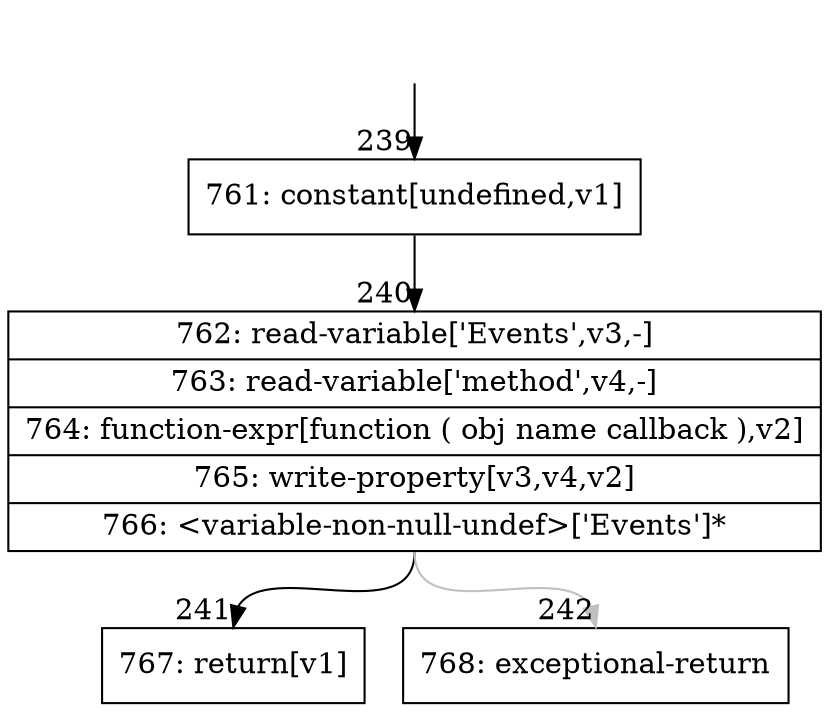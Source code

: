 digraph {
rankdir="TD"
BB_entry13[shape=none,label=""];
BB_entry13 -> BB239 [tailport=s, headport=n, headlabel="    239"]
BB239 [shape=record label="{761: constant[undefined,v1]}" ] 
BB239 -> BB240 [tailport=s, headport=n, headlabel="      240"]
BB240 [shape=record label="{762: read-variable['Events',v3,-]|763: read-variable['method',v4,-]|764: function-expr[function ( obj name callback ),v2]|765: write-property[v3,v4,v2]|766: \<variable-non-null-undef\>['Events']*}" ] 
BB240 -> BB241 [tailport=s, headport=n, headlabel="      241"]
BB240 -> BB242 [tailport=s, headport=n, color=gray, headlabel="      242"]
BB241 [shape=record label="{767: return[v1]}" ] 
BB242 [shape=record label="{768: exceptional-return}" ] 
//#$~ 226
}

